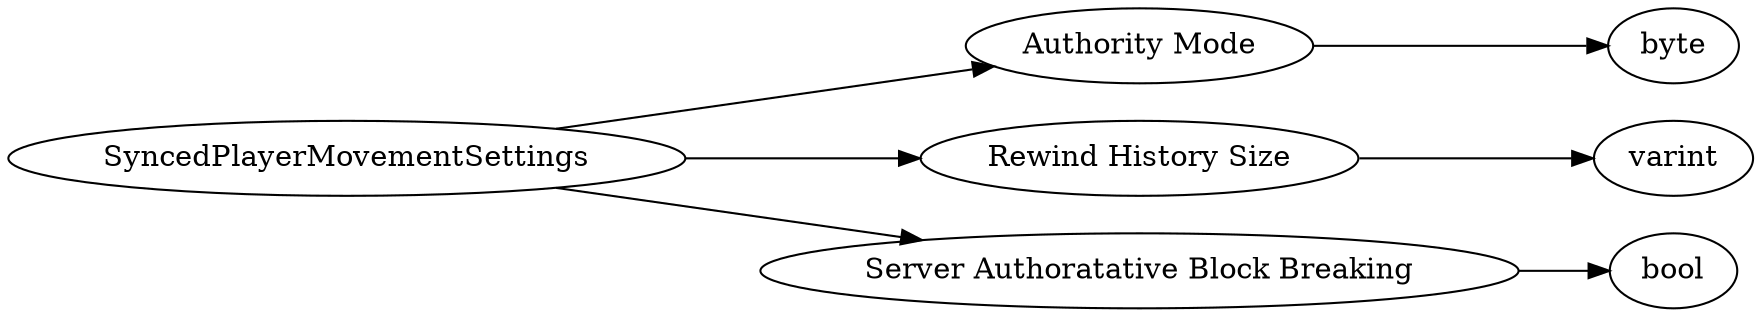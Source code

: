 digraph "SyncedPlayerMovementSettings" {
rankdir = LR
147
147 -> 148
148 -> 149
147 -> 150
150 -> 151
147 -> 152
152 -> 153

147 [label="SyncedPlayerMovementSettings",comment="name: \"SyncedPlayerMovementSettings\", typeName: \"\", id: 147, branchId: 0, recurseId: -1, attributes: 0, notes: \"\""];
148 [label="Authority Mode",comment="name: \"Authority Mode\", typeName: \"\", id: 148, branchId: 0, recurseId: -1, attributes: 0, notes: \"enumeration: ServerAuthMovementMode\""];
149 [label="byte",comment="name: \"byte\", typeName: \"\", id: 149, branchId: 0, recurseId: -1, attributes: 512, notes: \"\""];
150 [label="Rewind History Size",comment="name: \"Rewind History Size\", typeName: \"\", id: 150, branchId: 0, recurseId: -1, attributes: 0, notes: \"\""];
151 [label="varint",comment="name: \"varint\", typeName: \"\", id: 151, branchId: 0, recurseId: -1, attributes: 512, notes: \"\""];
152 [label="Server Authoratative Block Breaking",comment="name: \"Server Authoratative Block Breaking\", typeName: \"\", id: 152, branchId: 0, recurseId: -1, attributes: 0, notes: \"\""];
153 [label="bool",comment="name: \"bool\", typeName: \"\", id: 153, branchId: 0, recurseId: -1, attributes: 512, notes: \"\""];
{ rank = max;149;151;153}

}
